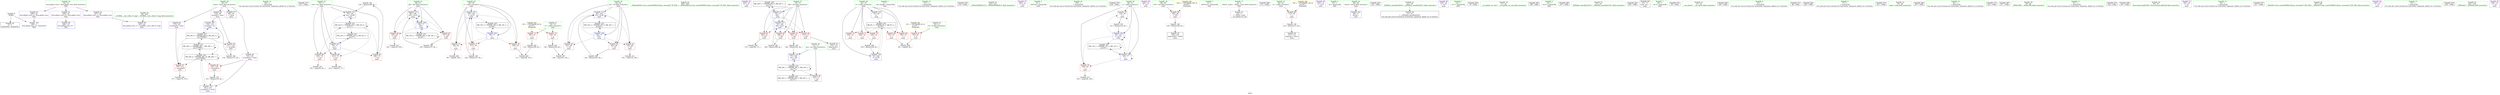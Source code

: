digraph "SVFG" {
	label="SVFG";

	Node0x56014f8867d0 [shape=record,color=grey,label="{NodeID: 0\nNullPtr}"];
	Node0x56014f8867d0 -> Node0x56014f8a22e0[style=solid];
	Node0x56014f8867d0 -> Node0x56014f8a2950[style=solid];
	Node0x56014f8a2680 [shape=record,color=red,label="{NodeID: 97\n176\<--175\n\<--arrayidx45\nmain\n}"];
	Node0x56014f8a2680 -> Node0x56014f8adde0[style=solid];
	Node0x56014f888710 [shape=record,color=green,label="{NodeID: 14\n100\<--1\n\<--dummyObj\nCan only get source location for instruction, argument, global var or function.}"];
	Node0x56014f8c9ec0 [shape=record,color=black,label="{NodeID: 277\n231 = PHI()\n}"];
	Node0x56014f8a6120 [shape=record,color=grey,label="{NodeID: 194\n181 = Binary(180, 82, )\n}"];
	Node0x56014f8a6120 -> Node0x56014f8a7d80[style=solid];
	Node0x56014f8a3270 [shape=record,color=blue,label="{NodeID: 111\n66\<--158\nj20\<--inc35\nmain\n}"];
	Node0x56014f8a3270 -> Node0x56014f8a53a0[style=dashed];
	Node0x56014f8a3270 -> Node0x56014f8a5470[style=dashed];
	Node0x56014f8a3270 -> Node0x56014f8a30d0[style=dashed];
	Node0x56014f8a3270 -> Node0x56014f8a3270[style=dashed];
	Node0x56014f8a3270 -> Node0x56014f8b9fc0[style=dashed];
	Node0x56014f887ab0 [shape=record,color=green,label="{NodeID: 28\n56\<--57\nhmm\<--hmm_field_insensitive\nmain\n}"];
	Node0x56014f887ab0 -> Node0x56014f8a24e0[style=solid];
	Node0x56014f887ab0 -> Node0x56014f8a4360[style=solid];
	Node0x56014f887ab0 -> Node0x56014f8a4430[style=solid];
	Node0x56014f887ab0 -> Node0x56014f8a4500[style=solid];
	Node0x56014f8ae0e0 [shape=record,color=grey,label="{NodeID: 208\n99 = cmp(98, 100, )\n}"];
	Node0x56014f8a1fe0 [shape=record,color=green,label="{NodeID: 42\n208\<--209\n_ZSt4endlIcSt11char_traitsIcEERSt13basic_ostreamIT_T0_ES6_\<--_ZSt4endlIcSt11char_traitsIcEERSt13basic_ostreamIT_T0_ES6__field_insensitive\n}"];
	Node0x56014f8a3c50 [shape=record,color=purple,label="{NodeID: 56\n203\<--12\n\<--.str.1\nmain\n}"];
	Node0x56014f8baec0 [shape=record,color=black,label="{NodeID: 236\nMR_26V_2 = PHI(MR_26V_4, MR_26V_1, )\npts\{75 \}\n}"];
	Node0x56014f8baec0 -> Node0x56014f8a34e0[style=dashed];
	Node0x56014f8a4840 [shape=record,color=red,label="{NodeID: 70\n218\<--52\n\<--z\nmain\n}"];
	Node0x56014f8a53a0 [shape=record,color=red,label="{NodeID: 84\n139\<--66\n\<--j20\nmain\n}"];
	Node0x56014f8a53a0 -> Node0x56014f8ae6e0[style=solid];
	Node0x56014f8858e0 [shape=record,color=green,label="{NodeID: 1\n7\<--1\n__dso_handle\<--dummyObj\nGlob }"];
	Node0x56014f8a2750 [shape=record,color=blue,label="{NodeID: 98\n266\<--19\nllvm.global_ctors_0\<--\nGlob }"];
	Node0x56014f8887e0 [shape=record,color=green,label="{NodeID: 15\n171\<--1\n\<--dummyObj\nCan only get source location for instruction, argument, global var or function.}"];
	Node0x56014f8c9fc0 [shape=record,color=black,label="{NodeID: 278\n233 = PHI()\n}"];
	Node0x56014f8a62a0 [shape=record,color=grey,label="{NodeID: 195\n128 = Binary(127, 82, )\n}"];
	Node0x56014f8a62a0 -> Node0x56014f8a2f30[style=solid];
	Node0x56014f8a3340 [shape=record,color=blue,label="{NodeID: 112\n64\<--163\ni16\<--inc38\nmain\n}"];
	Node0x56014f8a3340 -> Node0x56014f8a5130[style=dashed];
	Node0x56014f8a3340 -> Node0x56014f8a5200[style=dashed];
	Node0x56014f8a3340 -> Node0x56014f8a52d0[style=dashed];
	Node0x56014f8a3340 -> Node0x56014f8a3340[style=dashed];
	Node0x56014f8a3340 -> Node0x56014f8b9ac0[style=dashed];
	Node0x56014f887b80 [shape=record,color=green,label="{NodeID: 29\n58\<--59\ni\<--i_field_insensitive\nmain\n}"];
	Node0x56014f887b80 -> Node0x56014f8a4c50[style=solid];
	Node0x56014f887b80 -> Node0x56014f8a4d20[style=solid];
	Node0x56014f887b80 -> Node0x56014f8a4df0[style=solid];
	Node0x56014f887b80 -> Node0x56014f8a2bf0[style=solid];
	Node0x56014f887b80 -> Node0x56014f8a2f30[style=solid];
	Node0x56014f8ae260 [shape=record,color=grey,label="{NodeID: 209\n86 = cmp(84, 85, )\n}"];
	Node0x56014f8a20e0 [shape=record,color=green,label="{NodeID: 43\n210\<--211\n_ZNSolsEPFRSoS_E\<--_ZNSolsEPFRSoS_E_field_insensitive\n}"];
	Node0x56014f8a3d20 [shape=record,color=purple,label="{NodeID: 57\n220\<--12\n\<--.str.1\nmain\n}"];
	Node0x56014f8bb3c0 [shape=record,color=black,label="{NodeID: 237\nMR_28V_2 = PHI(MR_28V_7, MR_28V_1, )\npts\{570000 \}\n}"];
	Node0x56014f8bb3c0 -> Node0x56014f8a2680[style=dashed];
	Node0x56014f8bb3c0 -> Node0x56014f8b45c0[style=dashed];
	Node0x56014f8bb3c0 -> Node0x56014f8bb3c0[style=dashed];
	Node0x56014f8bb3c0 -> Node0x56014f8bbdc0[style=dashed];
	Node0x56014f8a4910 [shape=record,color=red,label="{NodeID: 71\n228\<--52\n\<--z\nmain\n}"];
	Node0x56014f8a5470 [shape=record,color=red,label="{NodeID: 85\n157\<--66\n\<--j20\nmain\n}"];
	Node0x56014f8a5470 -> Node0x56014f8ab5d0[style=solid];
	Node0x56014f8869b0 [shape=record,color=green,label="{NodeID: 2\n8\<--1\n_ZSt3cin\<--dummyObj\nGlob }"];
	Node0x56014f8a2850 [shape=record,color=blue,label="{NodeID: 99\n267\<--20\nllvm.global_ctors_1\<--_GLOBAL__sub_I_dllu_0_0.cpp\nGlob }"];
	Node0x56014f8888b0 [shape=record,color=green,label="{NodeID: 16\n178\<--1\n\<--dummyObj\nCan only get source location for instruction, argument, global var or function.}"];
	Node0x56014f8ca0c0 [shape=record,color=black,label="{NodeID: 279\n234 = PHI()\n}"];
	Node0x56014f8a6420 [shape=record,color=grey,label="{NodeID: 196\n118 = Binary(117, 82, )\n}"];
	Node0x56014f8a6420 -> Node0x56014f8a2d90[style=solid];
	Node0x56014f8a3410 [shape=record,color=blue,label="{NodeID: 113\n70\<--77\ntwo\<--\nmain\n}"];
	Node0x56014f8a3410 -> Node0x56014f8a5610[style=dashed];
	Node0x56014f8a3410 -> Node0x56014f8a56e0[style=dashed];
	Node0x56014f8a3410 -> Node0x56014f8a57b0[style=dashed];
	Node0x56014f8a3410 -> Node0x56014f8a7d80[style=dashed];
	Node0x56014f8a3410 -> Node0x56014f8b63c0[style=dashed];
	Node0x56014f8a3410 -> Node0x56014f8ba4c0[style=dashed];
	Node0x56014f887c50 [shape=record,color=green,label="{NodeID: 30\n60\<--61\nj\<--j_field_insensitive\nmain\n}"];
	Node0x56014f887c50 -> Node0x56014f8a4ec0[style=solid];
	Node0x56014f887c50 -> Node0x56014f8a4f90[style=solid];
	Node0x56014f887c50 -> Node0x56014f8a2cc0[style=solid];
	Node0x56014f887c50 -> Node0x56014f8a2e60[style=solid];
	Node0x56014f8ae3e0 [shape=record,color=grey,label="{NodeID: 210\n193 = cmp(192, 82, )\n}"];
	Node0x56014f8a21e0 [shape=record,color=green,label="{NodeID: 44\n20\<--262\n_GLOBAL__sub_I_dllu_0_0.cpp\<--_GLOBAL__sub_I_dllu_0_0.cpp_field_insensitive\n}"];
	Node0x56014f8a21e0 -> Node0x56014f8a2850[style=solid];
	Node0x56014f8a3df0 [shape=record,color=purple,label="{NodeID: 58\n230\<--12\n\<--.str.1\nmain\n}"];
	Node0x56014f8a49e0 [shape=record,color=red,label="{NodeID: 72\n238\<--52\n\<--z\nmain\n}"];
	Node0x56014f8a49e0 -> Node0x56014f8a6a20[style=solid];
	Node0x56014f8a5540 [shape=record,color=red,label="{NodeID: 86\n148\<--68\n\<--x24\nmain\n}"];
	Node0x56014f8a5540 -> Node0x56014f8a5e20[style=solid];
	Node0x56014f8885a0 [shape=record,color=green,label="{NodeID: 3\n9\<--1\n_ZSt4cout\<--dummyObj\nGlob }"];
	Node0x56014f8a2950 [shape=record,color=blue, style = dotted,label="{NodeID: 100\n268\<--3\nllvm.global_ctors_2\<--dummyVal\nGlob }"];
	Node0x56014f888980 [shape=record,color=green,label="{NodeID: 17\n4\<--6\n_ZStL8__ioinit\<--_ZStL8__ioinit_field_insensitive\nGlob }"];
	Node0x56014f888980 -> Node0x56014f8a3910[style=solid];
	Node0x56014f8ca190 [shape=record,color=black,label="{NodeID: 280\n131 = PHI()\n}"];
	Node0x56014f8a65a0 [shape=record,color=grey,label="{NodeID: 197\n184 = Binary(183, 82, )\n}"];
	Node0x56014f8a65a0 -> Node0x56014f8a7e50[style=solid];
	Node0x56014f8a34e0 [shape=record,color=blue,label="{NodeID: 114\n74\<--77\ni40\<--\nmain\n}"];
	Node0x56014f8a34e0 -> Node0x56014f8a5950[style=dashed];
	Node0x56014f8a34e0 -> Node0x56014f8a5a20[style=dashed];
	Node0x56014f8a34e0 -> Node0x56014f8a5af0[style=dashed];
	Node0x56014f8a34e0 -> Node0x56014f8a5bc0[style=dashed];
	Node0x56014f8a34e0 -> Node0x56014f8a7f20[style=dashed];
	Node0x56014f8a34e0 -> Node0x56014f8baec0[style=dashed];
	Node0x56014f887d20 [shape=record,color=green,label="{NodeID: 31\n62\<--63\nx\<--x_field_insensitive\nmain\n}"];
	Node0x56014f887d20 -> Node0x56014f8a5060[style=solid];
	Node0x56014f8ae560 [shape=record,color=grey,label="{NodeID: 211\n135 = cmp(134, 100, )\n}"];
	Node0x56014f8a22e0 [shape=record,color=black,label="{NodeID: 45\n2\<--3\ndummyVal\<--dummyVal\n}"];
	Node0x56014f8a3ec0 [shape=record,color=purple,label="{NodeID: 59\n222\<--14\n\<--.str.2\nmain\n}"];
	Node0x56014f8bbdc0 [shape=record,color=black,label="{NodeID: 239\nMR_28V_8 = PHI(MR_28V_10, MR_28V_7, )\npts\{570000 \}\n}"];
	Node0x56014f8bbdc0 -> Node0x56014f8a25b0[style=dashed];
	Node0x56014f8bbdc0 -> Node0x56014f8a2680[style=dashed];
	Node0x56014f8bbdc0 -> Node0x56014f8a31a0[style=dashed];
	Node0x56014f8bbdc0 -> Node0x56014f8bb3c0[style=dashed];
	Node0x56014f8bbdc0 -> Node0x56014f8bbdc0[style=dashed];
	Node0x56014f8a4ab0 [shape=record,color=red,label="{NodeID: 73\n109\<--54\n\<--a\nmain\n}"];
	Node0x56014f8a4ab0 -> Node0x56014f8ad820[style=solid];
	Node0x56014f8a5610 [shape=record,color=red,label="{NodeID: 87\n180\<--70\n\<--two\nmain\n}"];
	Node0x56014f8a5610 -> Node0x56014f8a6120[style=solid];
	Node0x56014f886ab0 [shape=record,color=green,label="{NodeID: 4\n10\<--1\n.str\<--dummyObj\nGlob }"];
	Node0x56014f8a2a50 [shape=record,color=blue,label="{NodeID: 101\n48\<--77\nretval\<--\nmain\n}"];
	Node0x56014f888e80 [shape=record,color=green,label="{NodeID: 18\n18\<--22\nllvm.global_ctors\<--llvm.global_ctors_field_insensitive\nGlob }"];
	Node0x56014f888e80 -> Node0x56014f8a4060[style=solid];
	Node0x56014f888e80 -> Node0x56014f8a4160[style=solid];
	Node0x56014f888e80 -> Node0x56014f8a4260[style=solid];
	Node0x56014f8ca490 [shape=record,color=black,label="{NodeID: 281\n142 = PHI()\n}"];
	Node0x56014f8a6720 [shape=record,color=grey,label="{NodeID: 198\n189 = Binary(188, 82, )\n}"];
	Node0x56014f8a6720 -> Node0x56014f8a7f20[style=solid];
	Node0x56014f8a7d80 [shape=record,color=blue,label="{NodeID: 115\n70\<--181\ntwo\<--inc48\nmain\n}"];
	Node0x56014f8a7d80 -> Node0x56014f8b63c0[style=dashed];
	Node0x56014f8a1880 [shape=record,color=green,label="{NodeID: 32\n64\<--65\ni16\<--i16_field_insensitive\nmain\n}"];
	Node0x56014f8a1880 -> Node0x56014f8a5130[style=solid];
	Node0x56014f8a1880 -> Node0x56014f8a5200[style=solid];
	Node0x56014f8a1880 -> Node0x56014f8a52d0[style=solid];
	Node0x56014f8a1880 -> Node0x56014f8a3000[style=solid];
	Node0x56014f8a1880 -> Node0x56014f8a3340[style=solid];
	Node0x56014f8ae6e0 [shape=record,color=grey,label="{NodeID: 212\n140 = cmp(139, 100, )\n}"];
	Node0x56014f8a23e0 [shape=record,color=black,label="{NodeID: 46\n31\<--32\n\<--_ZNSt8ios_base4InitD1Ev\nCan only get source location for instruction, argument, global var or function.}"];
	Node0x56014f8a3f90 [shape=record,color=purple,label="{NodeID: 60\n232\<--16\n\<--.str.3\nmain\n}"];
	Node0x56014f8a4b80 [shape=record,color=red,label="{NodeID: 74\n144\<--54\n\<--a\nmain\n}"];
	Node0x56014f8a4b80 -> Node0x56014f8a6ba0[style=solid];
	Node0x56014f8a56e0 [shape=record,color=red,label="{NodeID: 88\n192\<--70\n\<--two\nmain\n}"];
	Node0x56014f8a56e0 -> Node0x56014f8ae3e0[style=solid];
	Node0x56014f886b40 [shape=record,color=green,label="{NodeID: 5\n12\<--1\n.str.1\<--dummyObj\nGlob }"];
	Node0x56014f8c8820 [shape=record,color=black,label="{NodeID: 268\n78 = PHI()\n}"];
	Node0x56014f8a2b20 [shape=record,color=blue,label="{NodeID: 102\n52\<--82\nz\<--\nmain\n}"];
	Node0x56014f8a2b20 -> Node0x56014f8b8bc0[style=dashed];
	Node0x56014f888f50 [shape=record,color=green,label="{NodeID: 19\n23\<--24\n__cxx_global_var_init\<--__cxx_global_var_init_field_insensitive\n}"];
	Node0x56014f8ca590 [shape=record,color=black,label="{NodeID: 282\n196 = PHI()\n}"];
	Node0x56014f8a68a0 [shape=record,color=grey,label="{NodeID: 199\n114 = Binary(113, 82, )\n}"];
	Node0x56014f8a68a0 -> Node0x56014f8a36a0[style=solid];
	Node0x56014f8a7e50 [shape=record,color=blue,label="{NodeID: 116\n72\<--184\nans\<--add\nmain\n}"];
	Node0x56014f8a7e50 -> Node0x56014f8b54c0[style=dashed];
	Node0x56014f8a1910 [shape=record,color=green,label="{NodeID: 33\n66\<--67\nj20\<--j20_field_insensitive\nmain\n}"];
	Node0x56014f8a1910 -> Node0x56014f8a53a0[style=solid];
	Node0x56014f8a1910 -> Node0x56014f8a5470[style=solid];
	Node0x56014f8a1910 -> Node0x56014f8a30d0[style=solid];
	Node0x56014f8a1910 -> Node0x56014f8a3270[style=solid];
	Node0x56014f8ae860 [shape=record,color=grey,label="{NodeID: 213\n105 = cmp(104, 100, )\n}"];
	Node0x56014f8a24e0 [shape=record,color=black,label="{NodeID: 47\n89\<--56\n\<--hmm\nmain\n}"];
	Node0x56014f8a4060 [shape=record,color=purple,label="{NodeID: 61\n266\<--18\nllvm.global_ctors_0\<--llvm.global_ctors\nGlob }"];
	Node0x56014f8a4060 -> Node0x56014f8a2750[style=solid];
	Node0x56014f8bcde0 [shape=record,color=yellow,style=double,label="{NodeID: 241\n4V_1 = ENCHI(MR_4V_0)\npts\{51 \}\nFun[main]}"];
	Node0x56014f8bcde0 -> Node0x56014f8a45d0[style=dashed];
	Node0x56014f8a4c50 [shape=record,color=red,label="{NodeID: 75\n98\<--58\n\<--i\nmain\n}"];
	Node0x56014f8a4c50 -> Node0x56014f8ae0e0[style=solid];
	Node0x56014f8a57b0 [shape=record,color=red,label="{NodeID: 89\n213\<--70\n\<--two\nmain\n}"];
	Node0x56014f8a57b0 -> Node0x56014f8ad960[style=solid];
	Node0x56014f886c50 [shape=record,color=green,label="{NodeID: 6\n14\<--1\n.str.2\<--dummyObj\nGlob }"];
	Node0x56014f8c9660 [shape=record,color=black,label="{NodeID: 269\n107 = PHI()\n}"];
	Node0x56014f8a2bf0 [shape=record,color=blue,label="{NodeID: 103\n58\<--77\ni\<--\nmain\n}"];
	Node0x56014f8a2bf0 -> Node0x56014f8a4c50[style=dashed];
	Node0x56014f8a2bf0 -> Node0x56014f8a4d20[style=dashed];
	Node0x56014f8a2bf0 -> Node0x56014f8a4df0[style=dashed];
	Node0x56014f8a2bf0 -> Node0x56014f8a2f30[style=dashed];
	Node0x56014f8a2bf0 -> Node0x56014f8b90c0[style=dashed];
	Node0x56014f889020 [shape=record,color=green,label="{NodeID: 20\n27\<--28\n_ZNSt8ios_base4InitC1Ev\<--_ZNSt8ios_base4InitC1Ev_field_insensitive\n}"];
	Node0x56014f8ca6f0 [shape=record,color=black,label="{NodeID: 283\n200 = PHI()\n}"];
	Node0x56014f8a6a20 [shape=record,color=grey,label="{NodeID: 200\n239 = Binary(238, 82, )\n}"];
	Node0x56014f8a6a20 -> Node0x56014f8a7ff0[style=solid];
	Node0x56014f8a7f20 [shape=record,color=blue,label="{NodeID: 117\n74\<--189\ni40\<--inc51\nmain\n}"];
	Node0x56014f8a7f20 -> Node0x56014f8a5950[style=dashed];
	Node0x56014f8a7f20 -> Node0x56014f8a5a20[style=dashed];
	Node0x56014f8a7f20 -> Node0x56014f8a5af0[style=dashed];
	Node0x56014f8a7f20 -> Node0x56014f8a5bc0[style=dashed];
	Node0x56014f8a7f20 -> Node0x56014f8a7f20[style=dashed];
	Node0x56014f8a7f20 -> Node0x56014f8baec0[style=dashed];
	Node0x56014f8a19a0 [shape=record,color=green,label="{NodeID: 34\n68\<--69\nx24\<--x24_field_insensitive\nmain\n}"];
	Node0x56014f8a19a0 -> Node0x56014f8a5540[style=solid];
	Node0x56014f8a35d0 [shape=record,color=black,label="{NodeID: 48\n47\<--77\nmain_ret\<--\nmain\n}"];
	Node0x56014f8a4160 [shape=record,color=purple,label="{NodeID: 62\n267\<--18\nllvm.global_ctors_1\<--llvm.global_ctors\nGlob }"];
	Node0x56014f8a4160 -> Node0x56014f8a2850[style=solid];
	Node0x56014f8a4d20 [shape=record,color=red,label="{NodeID: 76\n108\<--58\n\<--i\nmain\n}"];
	Node0x56014f8a4d20 -> Node0x56014f8adc60[style=solid];
	Node0x56014f8a5880 [shape=record,color=red,label="{NodeID: 90\n205\<--72\n\<--ans\nmain\n}"];
	Node0x56014f886ce0 [shape=record,color=green,label="{NodeID: 7\n16\<--1\n.str.3\<--dummyObj\nGlob }"];
	Node0x56014f8c9760 [shape=record,color=black,label="{NodeID: 270\n30 = PHI()\n}"];
	Node0x56014f8a2cc0 [shape=record,color=blue,label="{NodeID: 104\n60\<--77\nj\<--\nmain\n}"];
	Node0x56014f8a2cc0 -> Node0x56014f8a4ec0[style=dashed];
	Node0x56014f8a2cc0 -> Node0x56014f8a4f90[style=dashed];
	Node0x56014f8a2cc0 -> Node0x56014f8a2cc0[style=dashed];
	Node0x56014f8a2cc0 -> Node0x56014f8a2e60[style=dashed];
	Node0x56014f8a2cc0 -> Node0x56014f8b95c0[style=dashed];
	Node0x56014f8890f0 [shape=record,color=green,label="{NodeID: 21\n33\<--34\n__cxa_atexit\<--__cxa_atexit_field_insensitive\n}"];
	Node0x56014f8ca7f0 [shape=record,color=black,label="{NodeID: 284\n204 = PHI()\n}"];
	Node0x56014f8a6ba0 [shape=record,color=grey,label="{NodeID: 201\n145 = Binary(144, 82, )\n}"];
	Node0x56014f8a6ba0 -> Node0x56014f8adf60[style=solid];
	Node0x56014f8a7ff0 [shape=record,color=blue,label="{NodeID: 118\n52\<--239\nz\<--inc76\nmain\n}"];
	Node0x56014f8a7ff0 -> Node0x56014f8b8bc0[style=dashed];
	Node0x56014f8a1a30 [shape=record,color=green,label="{NodeID: 35\n70\<--71\ntwo\<--two_field_insensitive\nmain\n}"];
	Node0x56014f8a1a30 -> Node0x56014f8a5610[style=solid];
	Node0x56014f8a1a30 -> Node0x56014f8a56e0[style=solid];
	Node0x56014f8a1a30 -> Node0x56014f8a57b0[style=solid];
	Node0x56014f8a1a30 -> Node0x56014f8a3410[style=solid];
	Node0x56014f8a1a30 -> Node0x56014f8a7d80[style=solid];
	Node0x56014f8b45c0 [shape=record,color=black,label="{NodeID: 215\nMR_28V_4 = PHI(MR_28V_6, MR_28V_3, )\npts\{570000 \}\n}"];
	Node0x56014f8b45c0 -> Node0x56014f8a5c90[style=dashed];
	Node0x56014f8b45c0 -> Node0x56014f8a2680[style=dashed];
	Node0x56014f8b45c0 -> Node0x56014f8a2d90[style=dashed];
	Node0x56014f8b45c0 -> Node0x56014f8b45c0[style=dashed];
	Node0x56014f8b45c0 -> Node0x56014f8bb3c0[style=dashed];
	Node0x56014f8b45c0 -> Node0x56014f8bbdc0[style=dashed];
	Node0x56014f8a36a0 [shape=record,color=black,label="{NodeID: 49\n115\<--114\nidxprom\<--sub10\nmain\n}"];
	Node0x56014f8b8bc0 [shape=record,color=black,label="{NodeID: 229\nMR_6V_3 = PHI(MR_6V_4, MR_6V_2, )\npts\{53 \}\n}"];
	Node0x56014f8b8bc0 -> Node0x56014f8a46a0[style=dashed];
	Node0x56014f8b8bc0 -> Node0x56014f8a4770[style=dashed];
	Node0x56014f8b8bc0 -> Node0x56014f8a4840[style=dashed];
	Node0x56014f8b8bc0 -> Node0x56014f8a4910[style=dashed];
	Node0x56014f8b8bc0 -> Node0x56014f8a49e0[style=dashed];
	Node0x56014f8b8bc0 -> Node0x56014f8a7ff0[style=dashed];
	Node0x56014f8a4260 [shape=record,color=purple,label="{NodeID: 63\n268\<--18\nllvm.global_ctors_2\<--llvm.global_ctors\nGlob }"];
	Node0x56014f8a4260 -> Node0x56014f8a2950[style=solid];
	Node0x56014f8bcfa0 [shape=record,color=yellow,style=double,label="{NodeID: 243\n8V_1 = ENCHI(MR_8V_0)\npts\{55 \}\nFun[main]}"];
	Node0x56014f8bcfa0 -> Node0x56014f8a4ab0[style=dashed];
	Node0x56014f8bcfa0 -> Node0x56014f8a4b80[style=dashed];
	Node0x56014f8a4df0 [shape=record,color=red,label="{NodeID: 77\n127\<--58\n\<--i\nmain\n}"];
	Node0x56014f8a4df0 -> Node0x56014f8a62a0[style=solid];
	Node0x56014f8a5950 [shape=record,color=red,label="{NodeID: 91\n169\<--74\n\<--i40\nmain\n}"];
	Node0x56014f8a5950 -> Node0x56014f8adae0[style=solid];
	Node0x56014f886d70 [shape=record,color=green,label="{NodeID: 8\n19\<--1\n\<--dummyObj\nCan only get source location for instruction, argument, global var or function.}"];
	Node0x56014f8c9860 [shape=record,color=black,label="{NodeID: 271\n88 = PHI()\n}"];
	Node0x56014f8a2d90 [shape=record,color=blue,label="{NodeID: 105\n116\<--118\narrayidx\<--inc\nmain\n}"];
	Node0x56014f8a2d90 -> Node0x56014f8b45c0[style=dashed];
	Node0x56014f8875d0 [shape=record,color=green,label="{NodeID: 22\n32\<--38\n_ZNSt8ios_base4InitD1Ev\<--_ZNSt8ios_base4InitD1Ev_field_insensitive\n}"];
	Node0x56014f8875d0 -> Node0x56014f8a23e0[style=solid];
	Node0x56014f8ca8f0 [shape=record,color=black,label="{NodeID: 285\n206 = PHI()\n}"];
	Node0x56014f8ad820 [shape=record,color=grey,label="{NodeID: 202\n110 = Binary(109, 82, )\n}"];
	Node0x56014f8ad820 -> Node0x56014f8adc60[style=solid];
	Node0x56014f8a1b00 [shape=record,color=green,label="{NodeID: 36\n72\<--73\nans\<--ans_field_insensitive\nmain\n}"];
	Node0x56014f8a1b00 -> Node0x56014f8a5880[style=solid];
	Node0x56014f8a1b00 -> Node0x56014f8a7e50[style=solid];
	Node0x56014f8a3770 [shape=record,color=black,label="{NodeID: 50\n150\<--149\nidxprom30\<--sub29\nmain\n}"];
	Node0x56014f8b90c0 [shape=record,color=black,label="{NodeID: 230\nMR_10V_2 = PHI(MR_10V_4, MR_10V_1, )\npts\{59 \}\n}"];
	Node0x56014f8b90c0 -> Node0x56014f8a2bf0[style=dashed];
	Node0x56014f8a4360 [shape=record,color=purple,label="{NodeID: 64\n116\<--56\narrayidx\<--hmm\nmain\n}"];
	Node0x56014f8a4360 -> Node0x56014f8a5c90[style=solid];
	Node0x56014f8a4360 -> Node0x56014f8a2d90[style=solid];
	Node0x56014f8a4ec0 [shape=record,color=red,label="{NodeID: 78\n104\<--60\n\<--j\nmain\n}"];
	Node0x56014f8a4ec0 -> Node0x56014f8ae860[style=solid];
	Node0x56014f8a5a20 [shape=record,color=red,label="{NodeID: 92\n173\<--74\n\<--i40\nmain\n}"];
	Node0x56014f8a5a20 -> Node0x56014f8a3840[style=solid];
	Node0x56014f886e00 [shape=record,color=green,label="{NodeID: 9\n77\<--1\n\<--dummyObj\nCan only get source location for instruction, argument, global var or function.}"];
	Node0x56014f8c9960 [shape=record,color=black,label="{NodeID: 272\n221 = PHI()\n}"];
	Node0x56014f8ab450 [shape=record,color=grey,label="{NodeID: 189\n163 = Binary(162, 82, )\n}"];
	Node0x56014f8ab450 -> Node0x56014f8a3340[style=solid];
	Node0x56014f8a2e60 [shape=record,color=blue,label="{NodeID: 106\n60\<--123\nj\<--inc11\nmain\n}"];
	Node0x56014f8a2e60 -> Node0x56014f8a4ec0[style=dashed];
	Node0x56014f8a2e60 -> Node0x56014f8a4f90[style=dashed];
	Node0x56014f8a2e60 -> Node0x56014f8a2cc0[style=dashed];
	Node0x56014f8a2e60 -> Node0x56014f8a2e60[style=dashed];
	Node0x56014f8a2e60 -> Node0x56014f8b95c0[style=dashed];
	Node0x56014f8876a0 [shape=record,color=green,label="{NodeID: 23\n45\<--46\nmain\<--main_field_insensitive\n}"];
	Node0x56014f8ca9f0 [shape=record,color=black,label="{NodeID: 286\n207 = PHI()\n}"];
	Node0x56014f8ad960 [shape=record,color=grey,label="{NodeID: 203\n214 = cmp(213, 77, )\n}"];
	Node0x56014f8a1bd0 [shape=record,color=green,label="{NodeID: 37\n74\<--75\ni40\<--i40_field_insensitive\nmain\n}"];
	Node0x56014f8a1bd0 -> Node0x56014f8a5950[style=solid];
	Node0x56014f8a1bd0 -> Node0x56014f8a5a20[style=solid];
	Node0x56014f8a1bd0 -> Node0x56014f8a5af0[style=solid];
	Node0x56014f8a1bd0 -> Node0x56014f8a5bc0[style=solid];
	Node0x56014f8a1bd0 -> Node0x56014f8a34e0[style=solid];
	Node0x56014f8a1bd0 -> Node0x56014f8a7f20[style=solid];
	Node0x56014f8a3840 [shape=record,color=black,label="{NodeID: 51\n174\<--173\nidxprom44\<--\nmain\n}"];
	Node0x56014f8b95c0 [shape=record,color=black,label="{NodeID: 231\nMR_12V_2 = PHI(MR_12V_3, MR_12V_1, )\npts\{61 \}\n}"];
	Node0x56014f8b95c0 -> Node0x56014f8a2cc0[style=dashed];
	Node0x56014f8b95c0 -> Node0x56014f8b95c0[style=dashed];
	Node0x56014f8a4430 [shape=record,color=purple,label="{NodeID: 65\n151\<--56\narrayidx31\<--hmm\nmain\n}"];
	Node0x56014f8a4430 -> Node0x56014f8a25b0[style=solid];
	Node0x56014f8a4430 -> Node0x56014f8a31a0[style=solid];
	Node0x56014f8a4f90 [shape=record,color=red,label="{NodeID: 79\n122\<--60\n\<--j\nmain\n}"];
	Node0x56014f8a4f90 -> Node0x56014f8a5fa0[style=solid];
	Node0x56014f8a5af0 [shape=record,color=red,label="{NodeID: 93\n183\<--74\n\<--i40\nmain\n}"];
	Node0x56014f8a5af0 -> Node0x56014f8a65a0[style=solid];
	Node0x56014f887e10 [shape=record,color=green,label="{NodeID: 10\n82\<--1\n\<--dummyObj\nCan only get source location for instruction, argument, global var or function.}"];
	Node0x56014f8c9ac0 [shape=record,color=black,label="{NodeID: 273\n223 = PHI()\n}"];
	Node0x56014f8ab5d0 [shape=record,color=grey,label="{NodeID: 190\n158 = Binary(157, 82, )\n}"];
	Node0x56014f8ab5d0 -> Node0x56014f8a3270[style=solid];
	Node0x56014f8a2f30 [shape=record,color=blue,label="{NodeID: 107\n58\<--128\ni\<--inc13\nmain\n}"];
	Node0x56014f8a2f30 -> Node0x56014f8a4c50[style=dashed];
	Node0x56014f8a2f30 -> Node0x56014f8a4d20[style=dashed];
	Node0x56014f8a2f30 -> Node0x56014f8a4df0[style=dashed];
	Node0x56014f8a2f30 -> Node0x56014f8a2f30[style=dashed];
	Node0x56014f8a2f30 -> Node0x56014f8b90c0[style=dashed];
	Node0x56014f887770 [shape=record,color=green,label="{NodeID: 24\n48\<--49\nretval\<--retval_field_insensitive\nmain\n}"];
	Node0x56014f887770 -> Node0x56014f8a2a50[style=solid];
	Node0x56014f8caac0 [shape=record,color=black,label="{NodeID: 287\n217 = PHI()\n}"];
	Node0x56014f8adae0 [shape=record,color=grey,label="{NodeID: 204\n170 = cmp(169, 171, )\n}"];
	Node0x56014f8a1ca0 [shape=record,color=green,label="{NodeID: 38\n79\<--80\n_ZNSirsERi\<--_ZNSirsERi_field_insensitive\n}"];
	Node0x56014f8b54c0 [shape=record,color=black,label="{NodeID: 218\nMR_24V_3 = PHI(MR_24V_5, MR_24V_2, )\npts\{73 \}\n}"];
	Node0x56014f8b54c0 -> Node0x56014f8a5880[style=dashed];
	Node0x56014f8b54c0 -> Node0x56014f8a7e50[style=dashed];
	Node0x56014f8b54c0 -> Node0x56014f8b54c0[style=dashed];
	Node0x56014f8b54c0 -> Node0x56014f8ba9c0[style=dashed];
	Node0x56014f8a3910 [shape=record,color=purple,label="{NodeID: 52\n29\<--4\n\<--_ZStL8__ioinit\n__cxx_global_var_init\n}"];
	Node0x56014f8b9ac0 [shape=record,color=black,label="{NodeID: 232\nMR_16V_2 = PHI(MR_16V_4, MR_16V_1, )\npts\{65 \}\n}"];
	Node0x56014f8b9ac0 -> Node0x56014f8a3000[style=dashed];
	Node0x56014f8a4500 [shape=record,color=purple,label="{NodeID: 66\n175\<--56\narrayidx45\<--hmm\nmain\n}"];
	Node0x56014f8a4500 -> Node0x56014f8a2680[style=solid];
	Node0x56014f8bda50 [shape=record,color=yellow,style=double,label="{NodeID: 246\n14V_1 = ENCHI(MR_14V_0)\npts\{63 \}\nFun[main]}"];
	Node0x56014f8bda50 -> Node0x56014f8a5060[style=dashed];
	Node0x56014f8a5060 [shape=record,color=red,label="{NodeID: 80\n113\<--62\n\<--x\nmain\n}"];
	Node0x56014f8a5060 -> Node0x56014f8a68a0[style=solid];
	Node0x56014f8a5bc0 [shape=record,color=red,label="{NodeID: 94\n188\<--74\n\<--i40\nmain\n}"];
	Node0x56014f8a5bc0 -> Node0x56014f8a6720[style=solid];
	Node0x56014f887ee0 [shape=record,color=green,label="{NodeID: 11\n91\<--1\n\<--dummyObj\nCan only get source location for instruction, argument, global var or function.}"];
	Node0x56014f8c9bc0 [shape=record,color=black,label="{NodeID: 274\n224 = PHI()\n}"];
	Node0x56014f8ab750 [shape=record,color=grey,label="{NodeID: 191\n153 = Binary(152, 82, )\n}"];
	Node0x56014f8ab750 -> Node0x56014f8a31a0[style=solid];
	Node0x56014f8a3000 [shape=record,color=blue,label="{NodeID: 108\n64\<--77\ni16\<--\nmain\n}"];
	Node0x56014f8a3000 -> Node0x56014f8a5130[style=dashed];
	Node0x56014f8a3000 -> Node0x56014f8a5200[style=dashed];
	Node0x56014f8a3000 -> Node0x56014f8a52d0[style=dashed];
	Node0x56014f8a3000 -> Node0x56014f8a3340[style=dashed];
	Node0x56014f8a3000 -> Node0x56014f8b9ac0[style=dashed];
	Node0x56014f887840 [shape=record,color=green,label="{NodeID: 25\n50\<--51\nN\<--N_field_insensitive\nmain\n}"];
	Node0x56014f887840 -> Node0x56014f8a45d0[style=solid];
	Node0x56014f8cabf0 [shape=record,color=black,label="{NodeID: 288\n219 = PHI()\n}"];
	Node0x56014f8adc60 [shape=record,color=grey,label="{NodeID: 205\n111 = cmp(108, 110, )\n}"];
	Node0x56014f8a1d70 [shape=record,color=green,label="{NodeID: 39\n94\<--95\nllvm.memset.p0i8.i64\<--llvm.memset.p0i8.i64_field_insensitive\n}"];
	Node0x56014f8a39e0 [shape=record,color=purple,label="{NodeID: 53\n195\<--10\n\<--.str\nmain\n}"];
	Node0x56014f8b9fc0 [shape=record,color=black,label="{NodeID: 233\nMR_18V_2 = PHI(MR_18V_3, MR_18V_1, )\npts\{67 \}\n}"];
	Node0x56014f8b9fc0 -> Node0x56014f8a30d0[style=dashed];
	Node0x56014f8b9fc0 -> Node0x56014f8b9fc0[style=dashed];
	Node0x56014f8a45d0 [shape=record,color=red,label="{NodeID: 67\n85\<--50\n\<--N\nmain\n}"];
	Node0x56014f8a45d0 -> Node0x56014f8ae260[style=solid];
	Node0x56014f8a5130 [shape=record,color=red,label="{NodeID: 81\n134\<--64\n\<--i16\nmain\n}"];
	Node0x56014f8a5130 -> Node0x56014f8ae560[style=solid];
	Node0x56014f8a5c90 [shape=record,color=red,label="{NodeID: 95\n117\<--116\n\<--arrayidx\nmain\n}"];
	Node0x56014f8a5c90 -> Node0x56014f8a6420[style=solid];
	Node0x56014f887fb0 [shape=record,color=green,label="{NodeID: 12\n92\<--1\n\<--dummyObj\nCan only get source location for instruction, argument, global var or function.}"];
	Node0x56014f8c9c90 [shape=record,color=black,label="{NodeID: 275\n227 = PHI()\n}"];
	Node0x56014f8a5e20 [shape=record,color=grey,label="{NodeID: 192\n149 = Binary(148, 82, )\n}"];
	Node0x56014f8a5e20 -> Node0x56014f8a3770[style=solid];
	Node0x56014f8a30d0 [shape=record,color=blue,label="{NodeID: 109\n66\<--77\nj20\<--\nmain\n}"];
	Node0x56014f8a30d0 -> Node0x56014f8a53a0[style=dashed];
	Node0x56014f8a30d0 -> Node0x56014f8a5470[style=dashed];
	Node0x56014f8a30d0 -> Node0x56014f8a30d0[style=dashed];
	Node0x56014f8a30d0 -> Node0x56014f8a3270[style=dashed];
	Node0x56014f8a30d0 -> Node0x56014f8b9fc0[style=dashed];
	Node0x56014f887910 [shape=record,color=green,label="{NodeID: 26\n52\<--53\nz\<--z_field_insensitive\nmain\n}"];
	Node0x56014f887910 -> Node0x56014f8a46a0[style=solid];
	Node0x56014f887910 -> Node0x56014f8a4770[style=solid];
	Node0x56014f887910 -> Node0x56014f8a4840[style=solid];
	Node0x56014f887910 -> Node0x56014f8a4910[style=solid];
	Node0x56014f887910 -> Node0x56014f8a49e0[style=solid];
	Node0x56014f887910 -> Node0x56014f8a2b20[style=solid];
	Node0x56014f887910 -> Node0x56014f8a7ff0[style=solid];
	Node0x56014f8adde0 [shape=record,color=grey,label="{NodeID: 206\n177 = cmp(176, 178, )\n}"];
	Node0x56014f8a1e40 [shape=record,color=green,label="{NodeID: 40\n197\<--198\n_ZStlsISt11char_traitsIcEERSt13basic_ostreamIcT_ES5_PKc\<--_ZStlsISt11char_traitsIcEERSt13basic_ostreamIcT_ES5_PKc_field_insensitive\n}"];
	Node0x56014f8a3ab0 [shape=record,color=purple,label="{NodeID: 54\n216\<--10\n\<--.str\nmain\n}"];
	Node0x56014f8ba4c0 [shape=record,color=black,label="{NodeID: 234\nMR_22V_2 = PHI(MR_22V_4, MR_22V_1, )\npts\{71 \}\n}"];
	Node0x56014f8ba4c0 -> Node0x56014f8a3410[style=dashed];
	Node0x56014f8a46a0 [shape=record,color=red,label="{NodeID: 68\n84\<--52\n\<--z\nmain\n}"];
	Node0x56014f8a46a0 -> Node0x56014f8ae260[style=solid];
	Node0x56014f8a5200 [shape=record,color=red,label="{NodeID: 82\n143\<--64\n\<--i16\nmain\n}"];
	Node0x56014f8a5200 -> Node0x56014f8adf60[style=solid];
	Node0x56014f8a25b0 [shape=record,color=red,label="{NodeID: 96\n152\<--151\n\<--arrayidx31\nmain\n}"];
	Node0x56014f8a25b0 -> Node0x56014f8ab750[style=solid];
	Node0x56014f888080 [shape=record,color=green,label="{NodeID: 13\n93\<--1\n\<--dummyObj\nCan only get source location for instruction, argument, global var or function.}"];
	Node0x56014f8c9dc0 [shape=record,color=black,label="{NodeID: 276\n229 = PHI()\n}"];
	Node0x56014f8a5fa0 [shape=record,color=grey,label="{NodeID: 193\n123 = Binary(122, 82, )\n}"];
	Node0x56014f8a5fa0 -> Node0x56014f8a2e60[style=solid];
	Node0x56014f8a31a0 [shape=record,color=blue,label="{NodeID: 110\n151\<--153\narrayidx31\<--inc32\nmain\n}"];
	Node0x56014f8a31a0 -> Node0x56014f8bbdc0[style=dashed];
	Node0x56014f8879e0 [shape=record,color=green,label="{NodeID: 27\n54\<--55\na\<--a_field_insensitive\nmain\n}"];
	Node0x56014f8879e0 -> Node0x56014f8a4ab0[style=solid];
	Node0x56014f8879e0 -> Node0x56014f8a4b80[style=solid];
	Node0x56014f8adf60 [shape=record,color=grey,label="{NodeID: 207\n146 = cmp(143, 145, )\n}"];
	Node0x56014f8a1f10 [shape=record,color=green,label="{NodeID: 41\n201\<--202\n_ZNSolsEi\<--_ZNSolsEi_field_insensitive\n}"];
	Node0x56014f8b63c0 [shape=record,color=black,label="{NodeID: 221\nMR_22V_6 = PHI(MR_22V_5, MR_22V_4, )\npts\{71 \}\n}"];
	Node0x56014f8b63c0 -> Node0x56014f8a5610[style=dashed];
	Node0x56014f8b63c0 -> Node0x56014f8a56e0[style=dashed];
	Node0x56014f8b63c0 -> Node0x56014f8a57b0[style=dashed];
	Node0x56014f8b63c0 -> Node0x56014f8a7d80[style=dashed];
	Node0x56014f8b63c0 -> Node0x56014f8b63c0[style=dashed];
	Node0x56014f8b63c0 -> Node0x56014f8ba4c0[style=dashed];
	Node0x56014f8a3b80 [shape=record,color=purple,label="{NodeID: 55\n226\<--10\n\<--.str\nmain\n}"];
	Node0x56014f8ba9c0 [shape=record,color=black,label="{NodeID: 235\nMR_24V_2 = PHI(MR_24V_3, MR_24V_1, )\npts\{73 \}\n}"];
	Node0x56014f8ba9c0 -> Node0x56014f8b54c0[style=dashed];
	Node0x56014f8a4770 [shape=record,color=red,label="{NodeID: 69\n199\<--52\n\<--z\nmain\n}"];
	Node0x56014f8bdcf0 [shape=record,color=yellow,style=double,label="{NodeID: 249\n20V_1 = ENCHI(MR_20V_0)\npts\{69 \}\nFun[main]}"];
	Node0x56014f8bdcf0 -> Node0x56014f8a5540[style=dashed];
	Node0x56014f8a52d0 [shape=record,color=red,label="{NodeID: 83\n162\<--64\n\<--i16\nmain\n}"];
	Node0x56014f8a52d0 -> Node0x56014f8ab450[style=solid];
}
